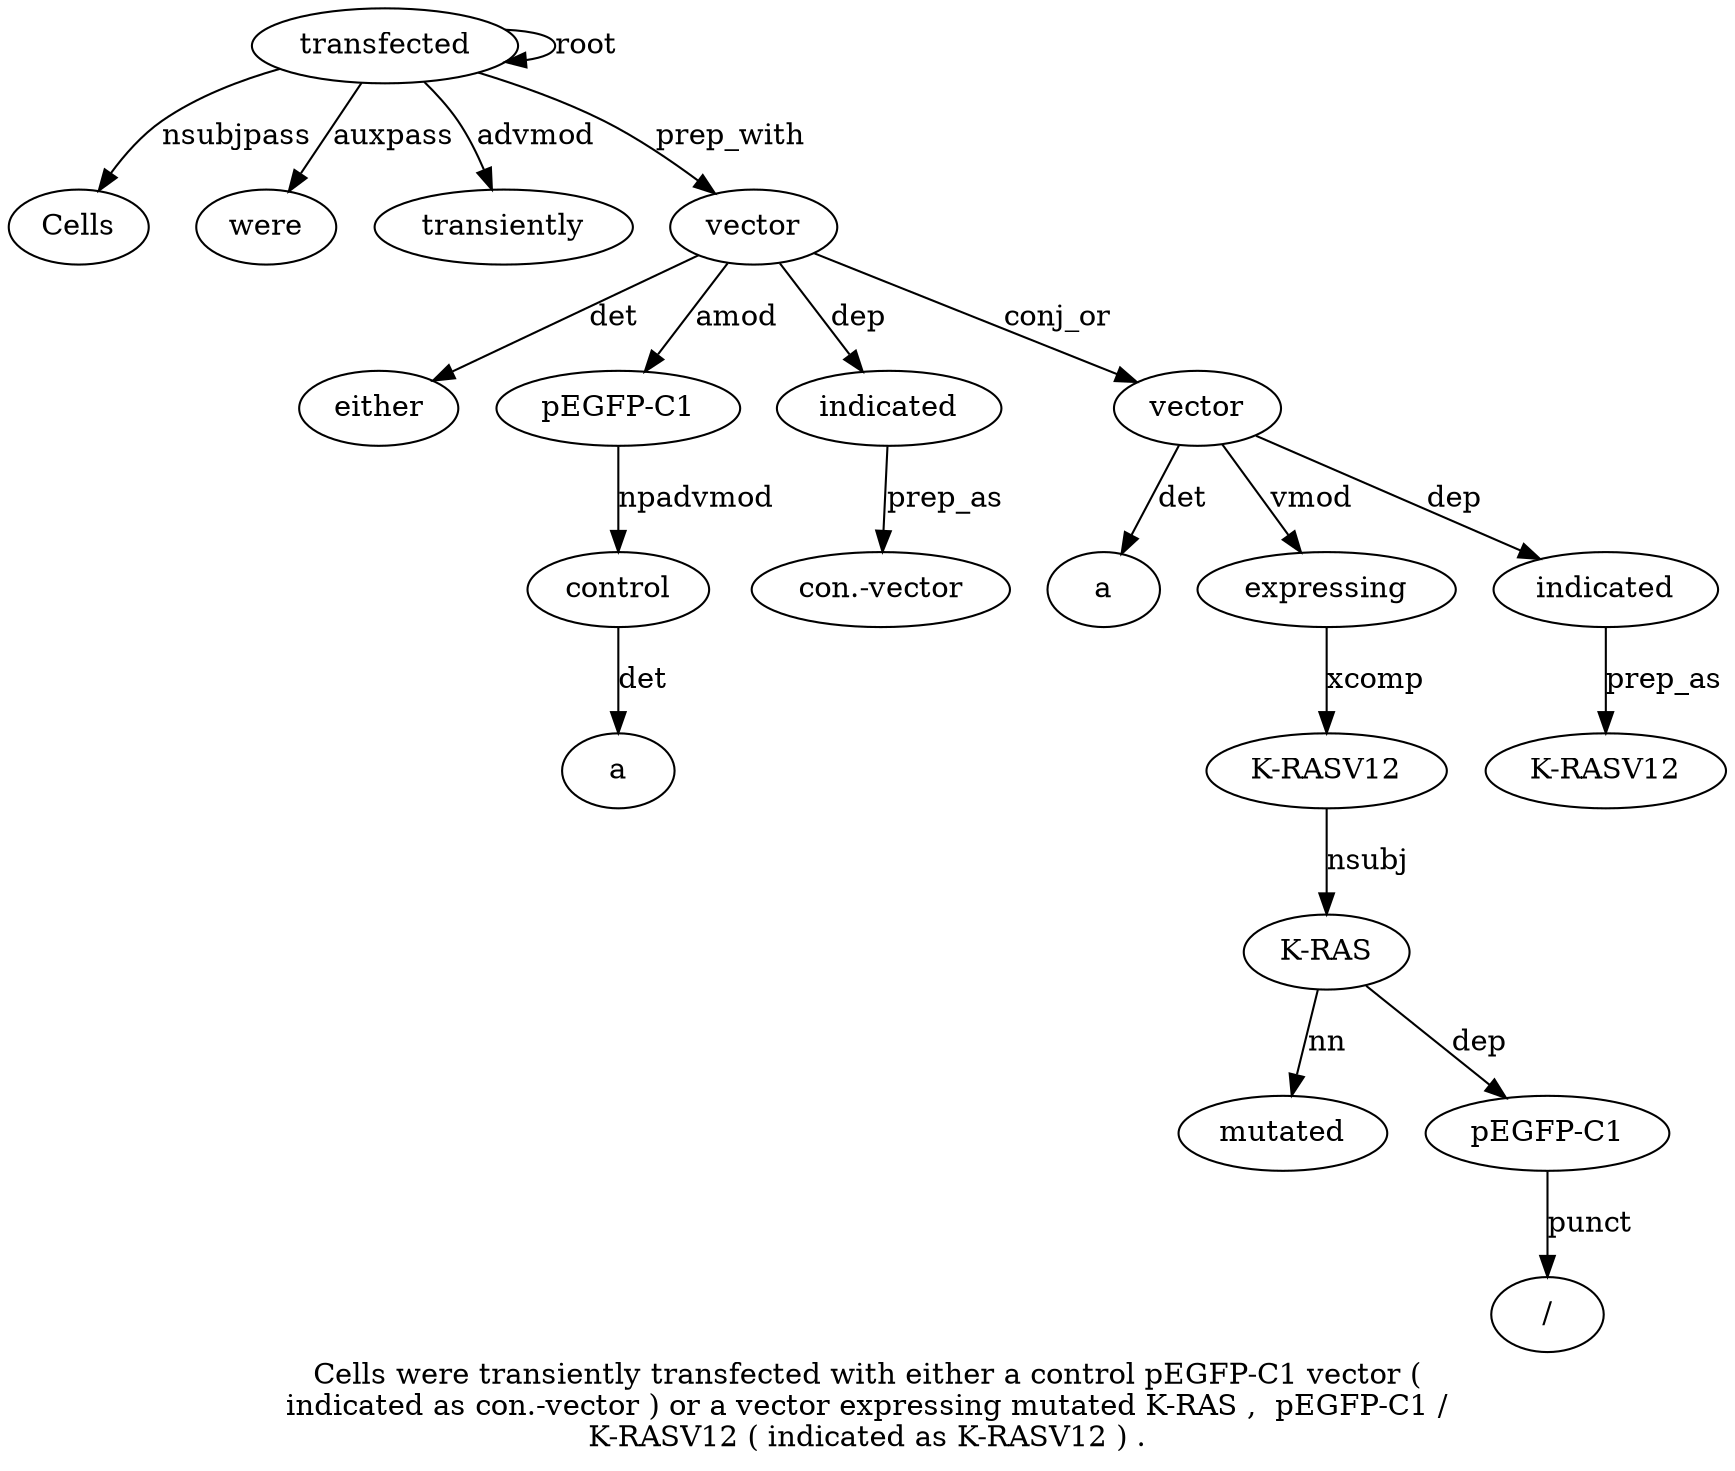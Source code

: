 digraph "Cells were transiently transfected with either a control pEGFP-C1 vector ( indicated as con.-vector ) or a vector expressing mutated K-RAS ,  pEGFP-C1 / K-RASV12 ( indicated as K-RASV12 ) ." {
label="Cells were transiently transfected with either a control pEGFP-C1 vector (
indicated as con.-vector ) or a vector expressing mutated K-RAS ,  pEGFP-C1 /
K-RASV12 ( indicated as K-RASV12 ) .";
transfected4 [style=filled, fillcolor=white, label=transfected];
Cells1 [style=filled, fillcolor=white, label=Cells];
transfected4 -> Cells1  [label=nsubjpass];
were2 [style=filled, fillcolor=white, label=were];
transfected4 -> were2  [label=auxpass];
transiently3 [style=filled, fillcolor=white, label=transiently];
transfected4 -> transiently3  [label=advmod];
transfected4 -> transfected4  [label=root];
vector10 [style=filled, fillcolor=white, label=vector];
either6 [style=filled, fillcolor=white, label=either];
vector10 -> either6  [label=det];
control8 [style=filled, fillcolor=white, label=control];
a7 [style=filled, fillcolor=white, label=a];
control8 -> a7  [label=det];
"pEGFP-C19" [style=filled, fillcolor=white, label="pEGFP-C1"];
"pEGFP-C19" -> control8  [label=npadvmod];
vector10 -> "pEGFP-C19"  [label=amod];
transfected4 -> vector10  [label=prep_with];
indicated12 [style=filled, fillcolor=white, label=indicated];
vector10 -> indicated12  [label=dep];
"con.-vector14" [style=filled, fillcolor=white, label="con.-vector"];
indicated12 -> "con.-vector14"  [label=prep_as];
vector18 [style=filled, fillcolor=white, label=vector];
a17 [style=filled, fillcolor=white, label=a];
vector18 -> a17  [label=det];
vector10 -> vector18  [label=conj_or];
expressing19 [style=filled, fillcolor=white, label=expressing];
vector18 -> expressing19  [label=vmod];
"K-RAS21" [style=filled, fillcolor=white, label="K-RAS"];
mutated20 [style=filled, fillcolor=white, label=mutated];
"K-RAS21" -> mutated20  [label=nn];
"K-RASV125" [style=filled, fillcolor=white, label="K-RASV12"];
"K-RASV125" -> "K-RAS21"  [label=nsubj];
"pEGFP-C123" [style=filled, fillcolor=white, label="pEGFP-C1"];
"K-RAS21" -> "pEGFP-C123"  [label=dep];
"/24" [style=filled, fillcolor=white, label="/"];
"pEGFP-C123" -> "/24"  [label=punct];
expressing19 -> "K-RASV125"  [label=xcomp];
indicated27 [style=filled, fillcolor=white, label=indicated];
vector18 -> indicated27  [label=dep];
"K-RASV129" [style=filled, fillcolor=white, label="K-RASV12"];
indicated27 -> "K-RASV129"  [label=prep_as];
}
